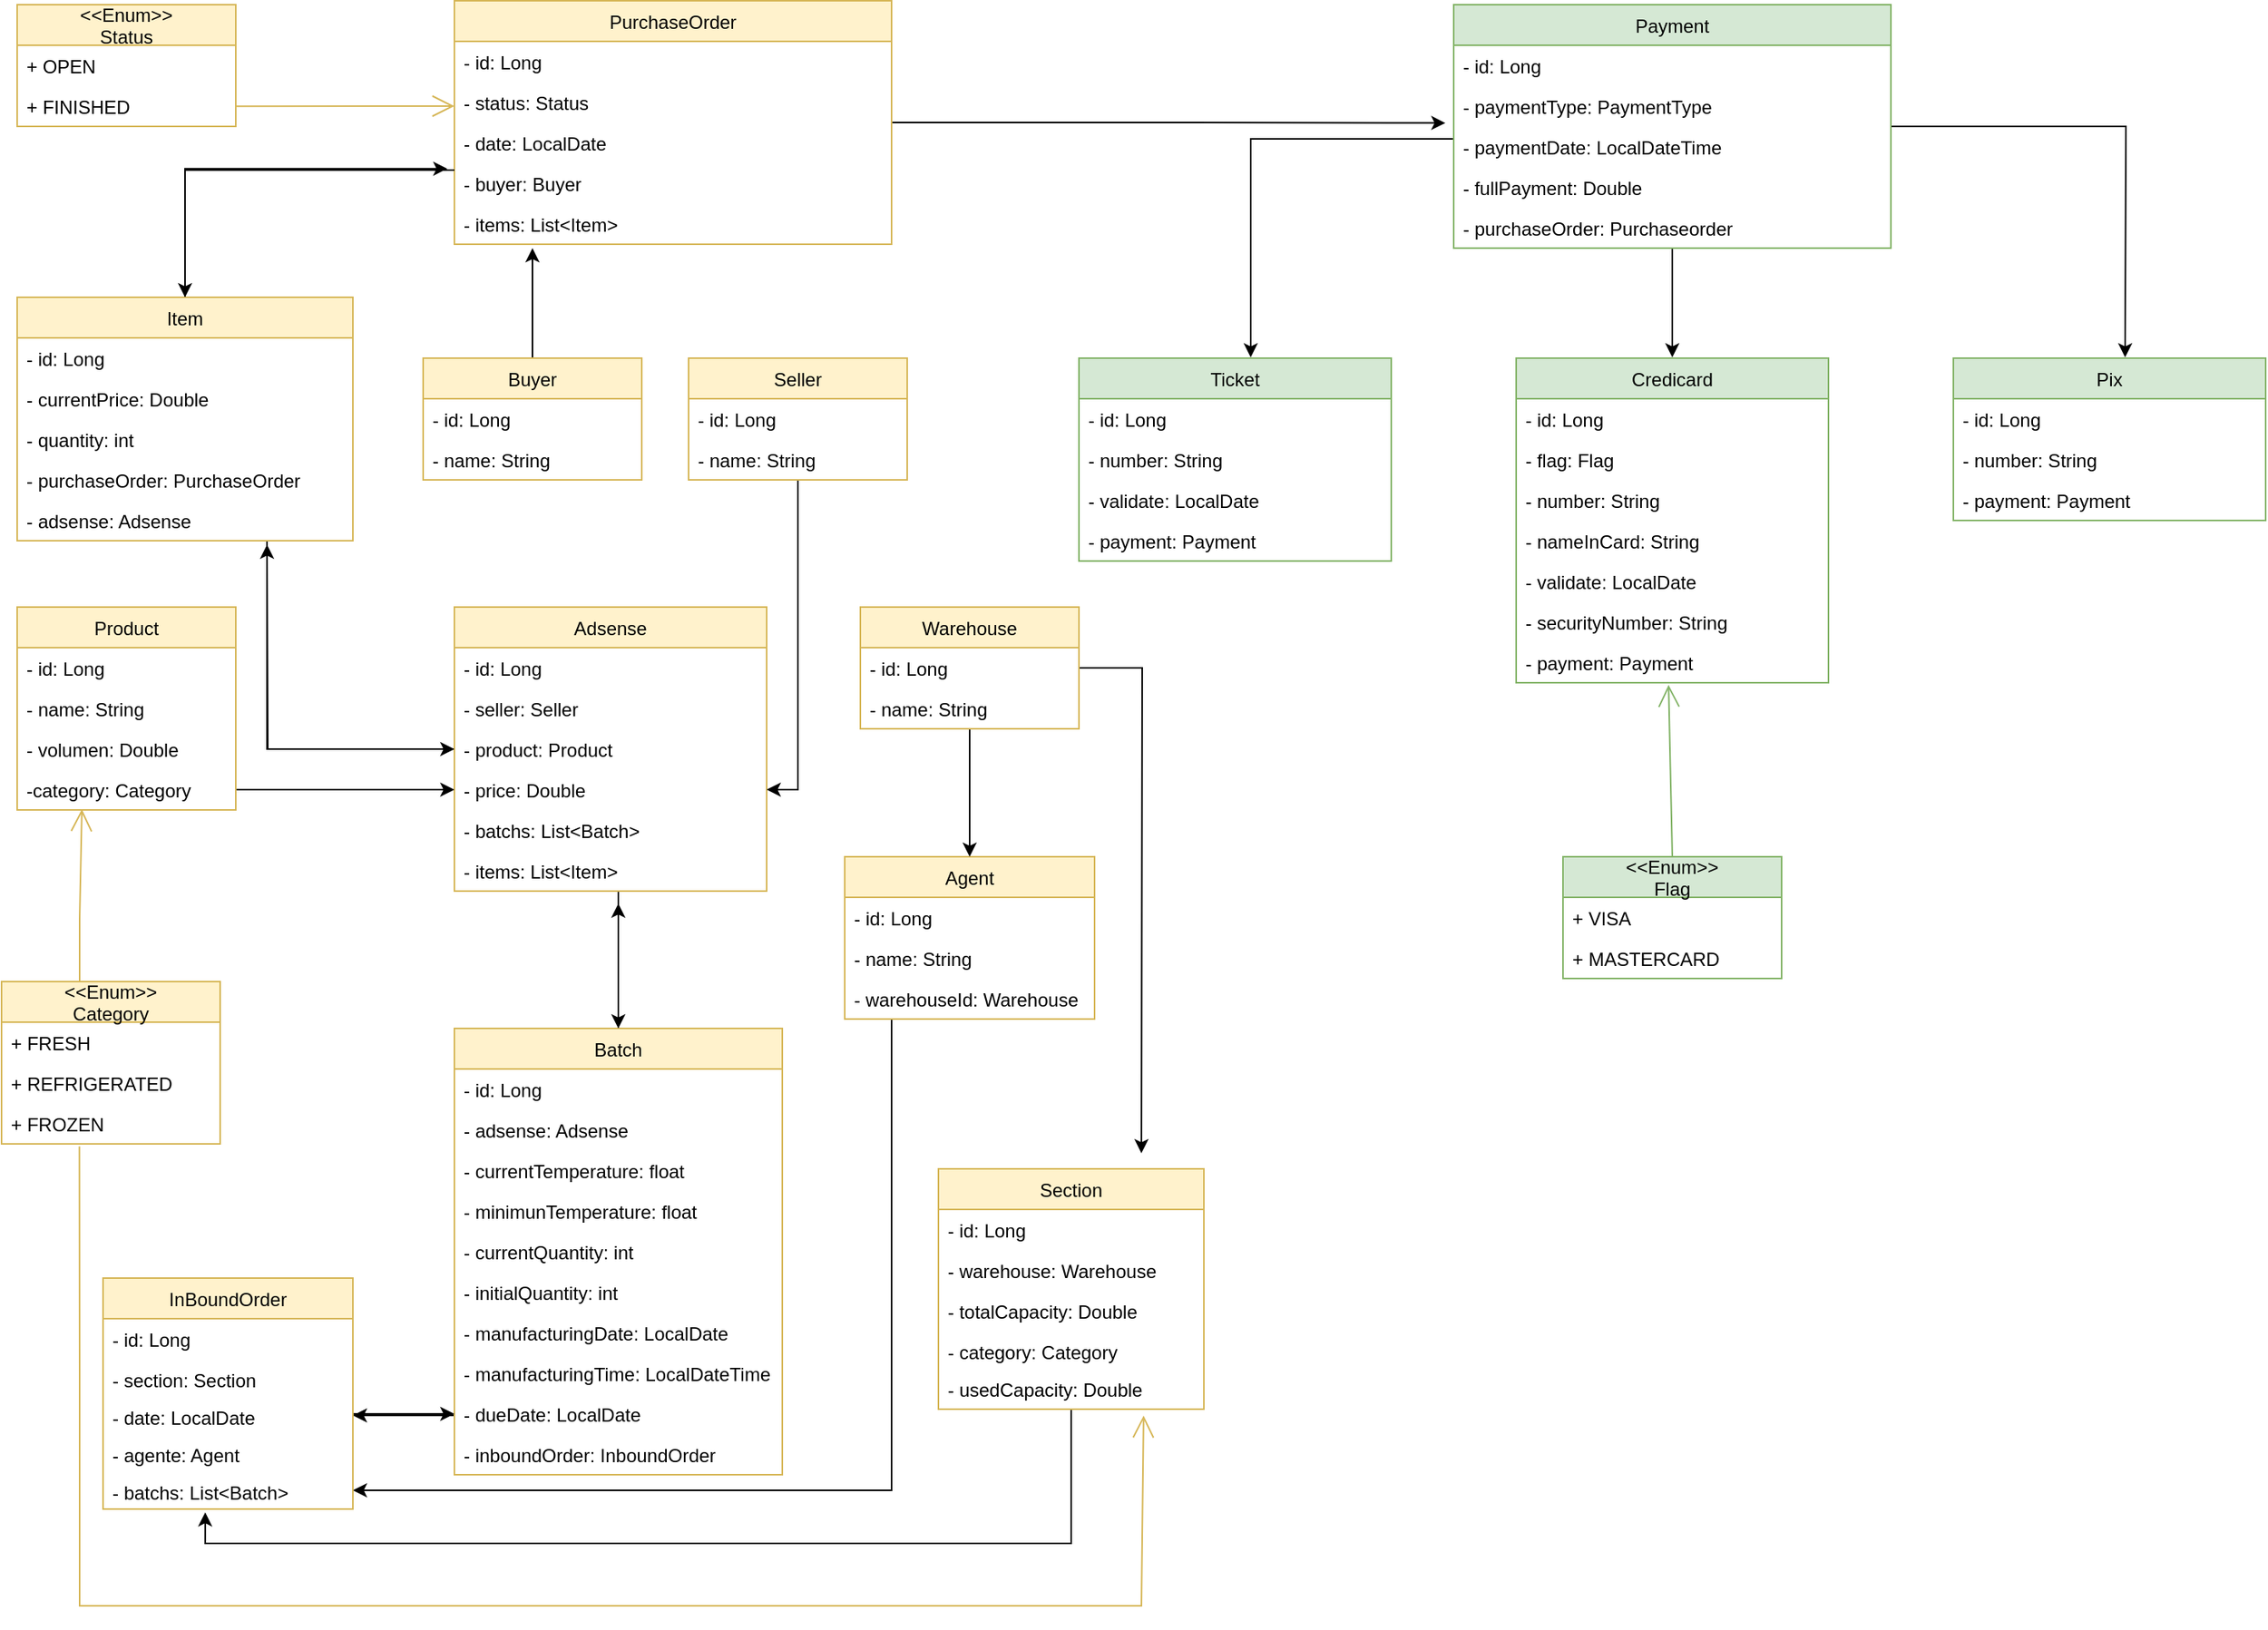 <mxfile version="20.2.4" type="device"><diagram id="Lf5XWG5AiQnZ0_2JvmoE" name="Page-1"><mxGraphModel dx="1135" dy="667" grid="1" gridSize="10" guides="1" tooltips="1" connect="1" arrows="1" fold="1" page="1" pageScale="1" pageWidth="827" pageHeight="1169" math="0" shadow="0"><root><mxCell id="0"/><mxCell id="1" parent="0"/><mxCell id="KbKGOzH7nTSZEeUjcoFO-46" style="edgeStyle=orthogonalEdgeStyle;rounded=0;orthogonalLoop=1;jettySize=auto;html=1;entryX=1;entryY=0.5;entryDx=0;entryDy=0;fontColor=#999900;" parent="1" source="KI4a3uNNiF5AGc53fLLh-13" target="KI4a3uNNiF5AGc53fLLh-31" edge="1"><mxGeometry relative="1" as="geometry"><Array as="points"><mxPoint x="600" y="1006"/></Array></mxGeometry></mxCell><mxCell id="KI4a3uNNiF5AGc53fLLh-13" value="Agent" style="swimlane;fontStyle=0;childLayout=stackLayout;horizontal=1;startSize=26;fillColor=#fff2cc;horizontalStack=0;resizeParent=1;resizeParentMax=0;resizeLast=0;collapsible=1;marginBottom=0;strokeColor=#d6b656;" parent="1" vertex="1"><mxGeometry x="570" y="600" width="160" height="104" as="geometry"/></mxCell><mxCell id="KbKGOzH7nTSZEeUjcoFO-9" value="- id: Long" style="text;strokeColor=none;fillColor=none;align=left;verticalAlign=top;spacingLeft=4;spacingRight=4;overflow=hidden;rotatable=0;points=[[0,0.5],[1,0.5]];portConstraint=eastwest;" parent="KI4a3uNNiF5AGc53fLLh-13" vertex="1"><mxGeometry y="26" width="160" height="26" as="geometry"/></mxCell><mxCell id="KbKGOzH7nTSZEeUjcoFO-17" value="- name: String" style="text;strokeColor=none;fillColor=none;align=left;verticalAlign=top;spacingLeft=4;spacingRight=4;overflow=hidden;rotatable=0;points=[[0,0.5],[1,0.5]];portConstraint=eastwest;" parent="KI4a3uNNiF5AGc53fLLh-13" vertex="1"><mxGeometry y="52" width="160" height="26" as="geometry"/></mxCell><mxCell id="KI4a3uNNiF5AGc53fLLh-108" value="- warehouseId: Warehouse" style="text;strokeColor=none;fillColor=none;align=left;verticalAlign=top;spacingLeft=4;spacingRight=4;overflow=hidden;rotatable=0;points=[[0,0.5],[1,0.5]];portConstraint=eastwest;" parent="KI4a3uNNiF5AGc53fLLh-13" vertex="1"><mxGeometry y="78" width="160" height="26" as="geometry"/></mxCell><mxCell id="KbKGOzH7nTSZEeUjcoFO-39" style="edgeStyle=orthogonalEdgeStyle;rounded=0;orthogonalLoop=1;jettySize=auto;html=1;fontColor=#999900;" parent="1" source="KI4a3uNNiF5AGc53fLLh-15" edge="1"><mxGeometry relative="1" as="geometry"><mxPoint x="425" y="630" as="targetPoint"/></mxGeometry></mxCell><mxCell id="KbKGOzH7nTSZEeUjcoFO-47" style="edgeStyle=orthogonalEdgeStyle;rounded=0;orthogonalLoop=1;jettySize=auto;html=1;entryX=1;entryY=0.5;entryDx=0;entryDy=0;fontColor=#999900;" parent="1" source="KI4a3uNNiF5AGc53fLLh-15" target="KI4a3uNNiF5AGc53fLLh-33" edge="1"><mxGeometry relative="1" as="geometry"><Array as="points"><mxPoint x="310" y="958"/><mxPoint x="310" y="958"/></Array></mxGeometry></mxCell><mxCell id="KI4a3uNNiF5AGc53fLLh-15" value="Batch" style="swimlane;fontStyle=0;childLayout=stackLayout;horizontal=1;startSize=26;fillColor=#fff2cc;horizontalStack=0;resizeParent=1;resizeParentMax=0;resizeLast=0;collapsible=1;marginBottom=0;strokeColor=#d6b656;" parent="1" vertex="1"><mxGeometry x="320" y="710" width="210" height="286" as="geometry"/></mxCell><mxCell id="KI4a3uNNiF5AGc53fLLh-16" value="- id: Long" style="text;strokeColor=none;fillColor=none;align=left;verticalAlign=top;spacingLeft=4;spacingRight=4;overflow=hidden;rotatable=0;points=[[0,0.5],[1,0.5]];portConstraint=eastwest;" parent="KI4a3uNNiF5AGc53fLLh-15" vertex="1"><mxGeometry y="26" width="210" height="26" as="geometry"/></mxCell><mxCell id="KI4a3uNNiF5AGc53fLLh-17" value="- adsense: Adsense" style="text;strokeColor=none;fillColor=none;align=left;verticalAlign=top;spacingLeft=4;spacingRight=4;overflow=hidden;rotatable=0;points=[[0,0.5],[1,0.5]];portConstraint=eastwest;" parent="KI4a3uNNiF5AGc53fLLh-15" vertex="1"><mxGeometry y="52" width="210" height="26" as="geometry"/></mxCell><mxCell id="KI4a3uNNiF5AGc53fLLh-18" value="- currentTemperature: float" style="text;strokeColor=none;fillColor=none;align=left;verticalAlign=top;spacingLeft=4;spacingRight=4;overflow=hidden;rotatable=0;points=[[0,0.5],[1,0.5]];portConstraint=eastwest;" parent="KI4a3uNNiF5AGc53fLLh-15" vertex="1"><mxGeometry y="78" width="210" height="26" as="geometry"/></mxCell><mxCell id="KI4a3uNNiF5AGc53fLLh-19" value="- minimunTemperature: float" style="text;strokeColor=none;fillColor=none;align=left;verticalAlign=top;spacingLeft=4;spacingRight=4;overflow=hidden;rotatable=0;points=[[0,0.5],[1,0.5]];portConstraint=eastwest;" parent="KI4a3uNNiF5AGc53fLLh-15" vertex="1"><mxGeometry y="104" width="210" height="26" as="geometry"/></mxCell><mxCell id="KI4a3uNNiF5AGc53fLLh-20" value="- currentQuantity: int" style="text;strokeColor=none;fillColor=none;align=left;verticalAlign=top;spacingLeft=4;spacingRight=4;overflow=hidden;rotatable=0;points=[[0,0.5],[1,0.5]];portConstraint=eastwest;" parent="KI4a3uNNiF5AGc53fLLh-15" vertex="1"><mxGeometry y="130" width="210" height="26" as="geometry"/></mxCell><mxCell id="KI4a3uNNiF5AGc53fLLh-21" value="- initialQuantity: int" style="text;strokeColor=none;fillColor=none;align=left;verticalAlign=top;spacingLeft=4;spacingRight=4;overflow=hidden;rotatable=0;points=[[0,0.5],[1,0.5]];portConstraint=eastwest;" parent="KI4a3uNNiF5AGc53fLLh-15" vertex="1"><mxGeometry y="156" width="210" height="26" as="geometry"/></mxCell><mxCell id="KI4a3uNNiF5AGc53fLLh-22" value="- manufacturingDate: LocalDate" style="text;strokeColor=none;fillColor=none;align=left;verticalAlign=top;spacingLeft=4;spacingRight=4;overflow=hidden;rotatable=0;points=[[0,0.5],[1,0.5]];portConstraint=eastwest;" parent="KI4a3uNNiF5AGc53fLLh-15" vertex="1"><mxGeometry y="182" width="210" height="26" as="geometry"/></mxCell><mxCell id="KI4a3uNNiF5AGc53fLLh-23" value="- manufacturingTime: LocalDateTime" style="text;strokeColor=none;fillColor=none;align=left;verticalAlign=top;spacingLeft=4;spacingRight=4;overflow=hidden;rotatable=0;points=[[0,0.5],[1,0.5]];portConstraint=eastwest;" parent="KI4a3uNNiF5AGc53fLLh-15" vertex="1"><mxGeometry y="208" width="210" height="26" as="geometry"/></mxCell><mxCell id="KI4a3uNNiF5AGc53fLLh-24" value="- dueDate: LocalDate" style="text;strokeColor=none;fillColor=none;align=left;verticalAlign=top;spacingLeft=4;spacingRight=4;overflow=hidden;rotatable=0;points=[[0,0.5],[1,0.5]];portConstraint=eastwest;" parent="KI4a3uNNiF5AGc53fLLh-15" vertex="1"><mxGeometry y="234" width="210" height="26" as="geometry"/></mxCell><mxCell id="KbKGOzH7nTSZEeUjcoFO-33" value="- inboundOrder: InboundOrder" style="text;strokeColor=none;fillColor=none;align=left;verticalAlign=top;spacingLeft=4;spacingRight=4;overflow=hidden;rotatable=0;points=[[0,0.5],[1,0.5]];portConstraint=eastwest;" parent="KI4a3uNNiF5AGc53fLLh-15" vertex="1"><mxGeometry y="260" width="210" height="26" as="geometry"/></mxCell><mxCell id="KbKGOzH7nTSZEeUjcoFO-34" style="edgeStyle=orthogonalEdgeStyle;rounded=0;orthogonalLoop=1;jettySize=auto;html=1;fontColor=#999900;" parent="1" source="KI4a3uNNiF5AGc53fLLh-25" edge="1"><mxGeometry relative="1" as="geometry"><mxPoint x="370" y="210" as="targetPoint"/></mxGeometry></mxCell><mxCell id="KI4a3uNNiF5AGc53fLLh-25" value="Buyer" style="swimlane;fontStyle=0;childLayout=stackLayout;horizontal=1;startSize=26;fillColor=#fff2cc;horizontalStack=0;resizeParent=1;resizeParentMax=0;resizeLast=0;collapsible=1;marginBottom=0;strokeColor=#d6b656;" parent="1" vertex="1"><mxGeometry x="300" y="280.5" width="140" height="78" as="geometry"/></mxCell><mxCell id="KbKGOzH7nTSZEeUjcoFO-3" value="- id: Long" style="text;strokeColor=none;fillColor=none;align=left;verticalAlign=top;spacingLeft=4;spacingRight=4;overflow=hidden;rotatable=0;points=[[0,0.5],[1,0.5]];portConstraint=eastwest;" parent="KI4a3uNNiF5AGc53fLLh-25" vertex="1"><mxGeometry y="26" width="140" height="26" as="geometry"/></mxCell><mxCell id="KbKGOzH7nTSZEeUjcoFO-10" value="- name: String" style="text;strokeColor=none;fillColor=none;align=left;verticalAlign=top;spacingLeft=4;spacingRight=4;overflow=hidden;rotatable=0;points=[[0,0.5],[1,0.5]];portConstraint=eastwest;" parent="KI4a3uNNiF5AGc53fLLh-25" vertex="1"><mxGeometry y="52" width="140" height="26" as="geometry"/></mxCell><mxCell id="KbKGOzH7nTSZEeUjcoFO-43" style="edgeStyle=orthogonalEdgeStyle;rounded=0;orthogonalLoop=1;jettySize=auto;html=1;entryX=0.5;entryY=0;entryDx=0;entryDy=0;fontColor=#999900;" parent="1" source="KI4a3uNNiF5AGc53fLLh-26" target="KI4a3uNNiF5AGc53fLLh-13" edge="1"><mxGeometry relative="1" as="geometry"/></mxCell><mxCell id="KbKGOzH7nTSZEeUjcoFO-44" style="edgeStyle=orthogonalEdgeStyle;rounded=0;orthogonalLoop=1;jettySize=auto;html=1;fontColor=#999900;" parent="1" source="KI4a3uNNiF5AGc53fLLh-26" edge="1"><mxGeometry relative="1" as="geometry"><mxPoint x="760" y="790" as="targetPoint"/></mxGeometry></mxCell><mxCell id="KI4a3uNNiF5AGc53fLLh-26" value="Warehouse" style="swimlane;fontStyle=0;childLayout=stackLayout;horizontal=1;startSize=26;fillColor=#fff2cc;horizontalStack=0;resizeParent=1;resizeParentMax=0;resizeLast=0;collapsible=1;marginBottom=0;strokeColor=#d6b656;" parent="1" vertex="1"><mxGeometry x="580" y="440" width="140" height="78" as="geometry"/></mxCell><mxCell id="KI4a3uNNiF5AGc53fLLh-27" value="- id: Long" style="text;strokeColor=none;fillColor=none;align=left;verticalAlign=top;spacingLeft=4;spacingRight=4;overflow=hidden;rotatable=0;points=[[0,0.5],[1,0.5]];portConstraint=eastwest;" parent="KI4a3uNNiF5AGc53fLLh-26" vertex="1"><mxGeometry y="26" width="140" height="26" as="geometry"/></mxCell><mxCell id="KI4a3uNNiF5AGc53fLLh-28" value="- name: String" style="text;strokeColor=none;fillColor=none;align=left;verticalAlign=top;spacingLeft=4;spacingRight=4;overflow=hidden;rotatable=0;points=[[0,0.5],[1,0.5]];portConstraint=eastwest;" parent="KI4a3uNNiF5AGc53fLLh-26" vertex="1"><mxGeometry y="52" width="140" height="26" as="geometry"/></mxCell><mxCell id="KbKGOzH7nTSZEeUjcoFO-50" style="edgeStyle=orthogonalEdgeStyle;rounded=0;orthogonalLoop=1;jettySize=auto;html=1;entryX=0;entryY=0.5;entryDx=0;entryDy=0;fontColor=#999900;" parent="1" source="KI4a3uNNiF5AGc53fLLh-29" target="KI4a3uNNiF5AGc53fLLh-24" edge="1"><mxGeometry relative="1" as="geometry"><Array as="points"><mxPoint x="260" y="957"/><mxPoint x="260" y="957"/></Array></mxGeometry></mxCell><mxCell id="KI4a3uNNiF5AGc53fLLh-29" value="InBoundOrder" style="swimlane;fontStyle=0;childLayout=stackLayout;horizontal=1;startSize=26;fillColor=#fff2cc;horizontalStack=0;resizeParent=1;resizeParentMax=0;resizeLast=0;collapsible=1;marginBottom=0;strokeColor=#d6b656;" parent="1" vertex="1"><mxGeometry x="95" y="870" width="160" height="148" as="geometry"/></mxCell><mxCell id="KI4a3uNNiF5AGc53fLLh-30" value="- id: Long" style="text;strokeColor=none;fillColor=none;align=left;verticalAlign=top;spacingLeft=4;spacingRight=4;overflow=hidden;rotatable=0;points=[[0,0.5],[1,0.5]];portConstraint=eastwest;" parent="KI4a3uNNiF5AGc53fLLh-29" vertex="1"><mxGeometry y="26" width="160" height="26" as="geometry"/></mxCell><mxCell id="KI4a3uNNiF5AGc53fLLh-32" value="- section: Section" style="text;strokeColor=none;fillColor=none;align=left;verticalAlign=top;spacingLeft=4;spacingRight=4;overflow=hidden;rotatable=0;points=[[0,0.5],[1,0.5]];portConstraint=eastwest;" parent="KI4a3uNNiF5AGc53fLLh-29" vertex="1"><mxGeometry y="52" width="160" height="24" as="geometry"/></mxCell><mxCell id="KI4a3uNNiF5AGc53fLLh-33" value="- date: LocalDate" style="text;strokeColor=none;fillColor=none;align=left;verticalAlign=top;spacingLeft=4;spacingRight=4;overflow=hidden;rotatable=0;points=[[0,0.5],[1,0.5]];portConstraint=eastwest;" parent="KI4a3uNNiF5AGc53fLLh-29" vertex="1"><mxGeometry y="76" width="160" height="24" as="geometry"/></mxCell><mxCell id="KbKGOzH7nTSZEeUjcoFO-24" value="- agente: Agent" style="text;strokeColor=none;fillColor=none;align=left;verticalAlign=top;spacingLeft=4;spacingRight=4;overflow=hidden;rotatable=0;points=[[0,0.5],[1,0.5]];portConstraint=eastwest;" parent="KI4a3uNNiF5AGc53fLLh-29" vertex="1"><mxGeometry y="100" width="160" height="24" as="geometry"/></mxCell><mxCell id="KI4a3uNNiF5AGc53fLLh-31" value="- batchs: List&lt;Batch&gt;" style="text;strokeColor=none;fillColor=none;align=left;verticalAlign=top;spacingLeft=4;spacingRight=4;overflow=hidden;rotatable=0;points=[[0,0.5],[1,0.5]];portConstraint=eastwest;" parent="KI4a3uNNiF5AGc53fLLh-29" vertex="1"><mxGeometry y="124" width="160" height="24" as="geometry"/></mxCell><mxCell id="KbKGOzH7nTSZEeUjcoFO-36" style="edgeStyle=orthogonalEdgeStyle;rounded=0;orthogonalLoop=1;jettySize=auto;html=1;fontColor=#999900;" parent="1" source="KI4a3uNNiF5AGc53fLLh-34" edge="1"><mxGeometry relative="1" as="geometry"><mxPoint x="200" y="400" as="targetPoint"/></mxGeometry></mxCell><mxCell id="KbKGOzH7nTSZEeUjcoFO-48" style="edgeStyle=orthogonalEdgeStyle;rounded=0;orthogonalLoop=1;jettySize=auto;html=1;entryX=0.5;entryY=0;entryDx=0;entryDy=0;fontColor=#999900;" parent="1" source="KI4a3uNNiF5AGc53fLLh-34" target="KI4a3uNNiF5AGc53fLLh-15" edge="1"><mxGeometry relative="1" as="geometry"><Array as="points"><mxPoint x="425" y="620"/><mxPoint x="425" y="620"/></Array></mxGeometry></mxCell><mxCell id="KI4a3uNNiF5AGc53fLLh-34" value="Adsense" style="swimlane;fontStyle=0;childLayout=stackLayout;horizontal=1;startSize=26;fillColor=#fff2cc;horizontalStack=0;resizeParent=1;resizeParentMax=0;resizeLast=0;collapsible=1;marginBottom=0;strokeColor=#d6b656;" parent="1" vertex="1"><mxGeometry x="320" y="440" width="200" height="182" as="geometry"/></mxCell><mxCell id="KI4a3uNNiF5AGc53fLLh-35" value="- id: Long" style="text;strokeColor=none;fillColor=none;align=left;verticalAlign=top;spacingLeft=4;spacingRight=4;overflow=hidden;rotatable=0;points=[[0,0.5],[1,0.5]];portConstraint=eastwest;" parent="KI4a3uNNiF5AGc53fLLh-34" vertex="1"><mxGeometry y="26" width="200" height="26" as="geometry"/></mxCell><mxCell id="KI4a3uNNiF5AGc53fLLh-36" value="- seller: Seller" style="text;strokeColor=none;fillColor=none;align=left;verticalAlign=top;spacingLeft=4;spacingRight=4;overflow=hidden;rotatable=0;points=[[0,0.5],[1,0.5]];portConstraint=eastwest;" parent="KI4a3uNNiF5AGc53fLLh-34" vertex="1"><mxGeometry y="52" width="200" height="26" as="geometry"/></mxCell><mxCell id="KI4a3uNNiF5AGc53fLLh-37" value="- product: Product" style="text;strokeColor=none;fillColor=none;align=left;verticalAlign=top;spacingLeft=4;spacingRight=4;overflow=hidden;rotatable=0;points=[[0,0.5],[1,0.5]];portConstraint=eastwest;" parent="KI4a3uNNiF5AGc53fLLh-34" vertex="1"><mxGeometry y="78" width="200" height="26" as="geometry"/></mxCell><mxCell id="KI4a3uNNiF5AGc53fLLh-38" value="- price: Double" style="text;strokeColor=none;fillColor=none;align=left;verticalAlign=top;spacingLeft=4;spacingRight=4;overflow=hidden;rotatable=0;points=[[0,0.5],[1,0.5]];portConstraint=eastwest;" parent="KI4a3uNNiF5AGc53fLLh-34" vertex="1"><mxGeometry y="104" width="200" height="26" as="geometry"/></mxCell><mxCell id="KbKGOzH7nTSZEeUjcoFO-19" value="- batchs: List&lt;Batch&gt;" style="text;strokeColor=none;fillColor=none;align=left;verticalAlign=top;spacingLeft=4;spacingRight=4;overflow=hidden;rotatable=0;points=[[0,0.5],[1,0.5]];portConstraint=eastwest;" parent="KI4a3uNNiF5AGc53fLLh-34" vertex="1"><mxGeometry y="130" width="200" height="26" as="geometry"/></mxCell><mxCell id="9BXIWEH492MAwnZQHEmS-29" value="- items: List&lt;Item&gt;" style="text;strokeColor=none;fillColor=none;align=left;verticalAlign=top;spacingLeft=4;spacingRight=4;overflow=hidden;rotatable=0;points=[[0,0.5],[1,0.5]];portConstraint=eastwest;" parent="KI4a3uNNiF5AGc53fLLh-34" vertex="1"><mxGeometry y="156" width="200" height="26" as="geometry"/></mxCell><mxCell id="KbKGOzH7nTSZEeUjcoFO-45" style="edgeStyle=orthogonalEdgeStyle;rounded=0;orthogonalLoop=1;jettySize=auto;html=1;fontColor=#999900;entryX=0.409;entryY=1.087;entryDx=0;entryDy=0;entryPerimeter=0;" parent="1" source="KI4a3uNNiF5AGc53fLLh-39" target="KI4a3uNNiF5AGc53fLLh-31" edge="1"><mxGeometry relative="1" as="geometry"><mxPoint x="160" y="1031.818" as="targetPoint"/><Array as="points"><mxPoint x="715" y="1040"/><mxPoint x="160" y="1040"/></Array></mxGeometry></mxCell><mxCell id="KI4a3uNNiF5AGc53fLLh-39" value="Section" style="swimlane;fontStyle=0;childLayout=stackLayout;horizontal=1;startSize=26;fillColor=#fff2cc;horizontalStack=0;resizeParent=1;resizeParentMax=0;resizeLast=0;collapsible=1;marginBottom=0;strokeColor=#d6b656;" parent="1" vertex="1"><mxGeometry x="630" y="800" width="170" height="154" as="geometry"/></mxCell><mxCell id="KI4a3uNNiF5AGc53fLLh-40" value="- id: Long" style="text;strokeColor=none;fillColor=none;align=left;verticalAlign=top;spacingLeft=4;spacingRight=4;overflow=hidden;rotatable=0;points=[[0,0.5],[1,0.5]];portConstraint=eastwest;" parent="KI4a3uNNiF5AGc53fLLh-39" vertex="1"><mxGeometry y="26" width="170" height="26" as="geometry"/></mxCell><mxCell id="KI4a3uNNiF5AGc53fLLh-41" value="- warehouse: Warehouse" style="text;strokeColor=none;fillColor=none;align=left;verticalAlign=top;spacingLeft=4;spacingRight=4;overflow=hidden;rotatable=0;points=[[0,0.5],[1,0.5]];portConstraint=eastwest;" parent="KI4a3uNNiF5AGc53fLLh-39" vertex="1"><mxGeometry y="52" width="170" height="26" as="geometry"/></mxCell><mxCell id="KI4a3uNNiF5AGc53fLLh-42" value="- totalCapacity: Double" style="text;strokeColor=none;fillColor=none;align=left;verticalAlign=top;spacingLeft=4;spacingRight=4;overflow=hidden;rotatable=0;points=[[0,0.5],[1,0.5]];portConstraint=eastwest;" parent="KI4a3uNNiF5AGc53fLLh-39" vertex="1"><mxGeometry y="78" width="170" height="26" as="geometry"/></mxCell><mxCell id="KI4a3uNNiF5AGc53fLLh-43" value="- category: Category" style="text;strokeColor=none;fillColor=none;align=left;verticalAlign=top;spacingLeft=4;spacingRight=4;overflow=hidden;rotatable=0;points=[[0,0.5],[1,0.5]];portConstraint=eastwest;" parent="KI4a3uNNiF5AGc53fLLh-39" vertex="1"><mxGeometry y="104" width="170" height="24" as="geometry"/></mxCell><mxCell id="KbKGOzH7nTSZEeUjcoFO-32" value="- usedCapacity: Double&#10;" style="text;strokeColor=none;fillColor=none;align=left;verticalAlign=top;spacingLeft=4;spacingRight=4;overflow=hidden;rotatable=0;points=[[0,0.5],[1,0.5]];portConstraint=eastwest;" parent="KI4a3uNNiF5AGc53fLLh-39" vertex="1"><mxGeometry y="128" width="170" height="26" as="geometry"/></mxCell><mxCell id="KbKGOzH7nTSZEeUjcoFO-38" style="edgeStyle=orthogonalEdgeStyle;rounded=0;orthogonalLoop=1;jettySize=auto;html=1;entryX=0;entryY=0.5;entryDx=0;entryDy=0;fontColor=#999900;" parent="1" source="KI4a3uNNiF5AGc53fLLh-44" target="KI4a3uNNiF5AGc53fLLh-38" edge="1"><mxGeometry relative="1" as="geometry"><Array as="points"><mxPoint x="200" y="557"/><mxPoint x="200" y="557"/></Array></mxGeometry></mxCell><mxCell id="KI4a3uNNiF5AGc53fLLh-44" value="Product" style="swimlane;fontStyle=0;childLayout=stackLayout;horizontal=1;startSize=26;fillColor=#fff2cc;horizontalStack=0;resizeParent=1;resizeParentMax=0;resizeLast=0;collapsible=1;marginBottom=0;strokeColor=#d6b656;" parent="1" vertex="1"><mxGeometry x="40" y="440" width="140" height="130" as="geometry"/></mxCell><mxCell id="KI4a3uNNiF5AGc53fLLh-45" value="- id: Long" style="text;strokeColor=none;fillColor=none;align=left;verticalAlign=top;spacingLeft=4;spacingRight=4;overflow=hidden;rotatable=0;points=[[0,0.5],[1,0.5]];portConstraint=eastwest;" parent="KI4a3uNNiF5AGc53fLLh-44" vertex="1"><mxGeometry y="26" width="140" height="26" as="geometry"/></mxCell><mxCell id="KI4a3uNNiF5AGc53fLLh-46" value="- name: String" style="text;strokeColor=none;fillColor=none;align=left;verticalAlign=top;spacingLeft=4;spacingRight=4;overflow=hidden;rotatable=0;points=[[0,0.5],[1,0.5]];portConstraint=eastwest;" parent="KI4a3uNNiF5AGc53fLLh-44" vertex="1"><mxGeometry y="52" width="140" height="26" as="geometry"/></mxCell><mxCell id="KI4a3uNNiF5AGc53fLLh-50" value="- volumen: Double" style="text;strokeColor=none;fillColor=none;align=left;verticalAlign=top;spacingLeft=4;spacingRight=4;overflow=hidden;rotatable=0;points=[[0,0.5],[1,0.5]];portConstraint=eastwest;" parent="KI4a3uNNiF5AGc53fLLh-44" vertex="1"><mxGeometry y="78" width="140" height="26" as="geometry"/></mxCell><mxCell id="KI4a3uNNiF5AGc53fLLh-51" value="-category: Category" style="text;strokeColor=none;fillColor=none;align=left;verticalAlign=top;spacingLeft=4;spacingRight=4;overflow=hidden;rotatable=0;points=[[0,0.5],[1,0.5]];portConstraint=eastwest;" parent="KI4a3uNNiF5AGc53fLLh-44" vertex="1"><mxGeometry y="104" width="140" height="26" as="geometry"/></mxCell><mxCell id="KbKGOzH7nTSZEeUjcoFO-40" style="edgeStyle=orthogonalEdgeStyle;rounded=0;orthogonalLoop=1;jettySize=auto;html=1;entryX=1;entryY=0.5;entryDx=0;entryDy=0;fontColor=#999900;" parent="1" source="KI4a3uNNiF5AGc53fLLh-56" target="KI4a3uNNiF5AGc53fLLh-38" edge="1"><mxGeometry relative="1" as="geometry"/></mxCell><mxCell id="KI4a3uNNiF5AGc53fLLh-56" value="Seller" style="swimlane;fontStyle=0;childLayout=stackLayout;horizontal=1;startSize=26;fillColor=#fff2cc;horizontalStack=0;resizeParent=1;resizeParentMax=0;resizeLast=0;collapsible=1;marginBottom=0;strokeColor=#d6b656;" parent="1" vertex="1"><mxGeometry x="470" y="280.5" width="140" height="78" as="geometry"/></mxCell><mxCell id="KbKGOzH7nTSZEeUjcoFO-6" value="- id: Long" style="text;strokeColor=none;fillColor=none;align=left;verticalAlign=top;spacingLeft=4;spacingRight=4;overflow=hidden;rotatable=0;points=[[0,0.5],[1,0.5]];portConstraint=eastwest;" parent="KI4a3uNNiF5AGc53fLLh-56" vertex="1"><mxGeometry y="26" width="140" height="26" as="geometry"/></mxCell><mxCell id="KbKGOzH7nTSZEeUjcoFO-16" value="- name: String" style="text;strokeColor=none;fillColor=none;align=left;verticalAlign=top;spacingLeft=4;spacingRight=4;overflow=hidden;rotatable=0;points=[[0,0.5],[1,0.5]];portConstraint=eastwest;" parent="KI4a3uNNiF5AGc53fLLh-56" vertex="1"><mxGeometry y="52" width="140" height="26" as="geometry"/></mxCell><mxCell id="KI4a3uNNiF5AGc53fLLh-75" value="&lt;&lt;Enum&gt;&gt;&#10;Category" style="swimlane;fontStyle=0;childLayout=stackLayout;horizontal=1;startSize=26;fillColor=#fff2cc;horizontalStack=0;resizeParent=1;resizeParentMax=0;resizeLast=0;collapsible=1;marginBottom=0;strokeColor=#d6b656;" parent="1" vertex="1"><mxGeometry x="30" y="680" width="140" height="104" as="geometry"/></mxCell><mxCell id="KI4a3uNNiF5AGc53fLLh-76" value="+ FRESH" style="text;strokeColor=none;fillColor=none;align=left;verticalAlign=top;spacingLeft=4;spacingRight=4;overflow=hidden;rotatable=0;points=[[0,0.5],[1,0.5]];portConstraint=eastwest;" parent="KI4a3uNNiF5AGc53fLLh-75" vertex="1"><mxGeometry y="26" width="140" height="26" as="geometry"/></mxCell><mxCell id="KI4a3uNNiF5AGc53fLLh-77" value="+ REFRIGERATED" style="text;strokeColor=none;fillColor=none;align=left;verticalAlign=top;spacingLeft=4;spacingRight=4;overflow=hidden;rotatable=0;points=[[0,0.5],[1,0.5]];portConstraint=eastwest;" parent="KI4a3uNNiF5AGc53fLLh-75" vertex="1"><mxGeometry y="52" width="140" height="26" as="geometry"/></mxCell><mxCell id="KI4a3uNNiF5AGc53fLLh-78" value="+ FROZEN" style="text;strokeColor=none;fillColor=none;align=left;verticalAlign=top;spacingLeft=4;spacingRight=4;overflow=hidden;rotatable=0;points=[[0,0.5],[1,0.5]];portConstraint=eastwest;" parent="KI4a3uNNiF5AGc53fLLh-75" vertex="1"><mxGeometry y="78" width="140" height="26" as="geometry"/></mxCell><mxCell id="rFy6Y58prCI6wo1Cdzwl-43" style="edgeStyle=orthogonalEdgeStyle;rounded=0;orthogonalLoop=1;jettySize=auto;html=1;entryX=-0.019;entryY=0.916;entryDx=0;entryDy=0;entryPerimeter=0;" parent="1" source="KI4a3uNNiF5AGc53fLLh-85" edge="1" target="rFy6Y58prCI6wo1Cdzwl-3"><mxGeometry relative="1" as="geometry"><mxPoint x="880" y="129.5" as="targetPoint"/></mxGeometry></mxCell><mxCell id="KI4a3uNNiF5AGc53fLLh-85" value="PurchaseOrder" style="swimlane;fontStyle=0;childLayout=stackLayout;horizontal=1;startSize=26;fillColor=#fff2cc;horizontalStack=0;resizeParent=1;resizeParentMax=0;resizeLast=0;collapsible=1;marginBottom=0;strokeColor=#d6b656;" parent="1" vertex="1"><mxGeometry x="320" y="51.5" width="280" height="156" as="geometry"/></mxCell><mxCell id="KI4a3uNNiF5AGc53fLLh-86" value="- id: Long" style="text;strokeColor=none;fillColor=none;align=left;verticalAlign=top;spacingLeft=4;spacingRight=4;overflow=hidden;rotatable=0;points=[[0,0.5],[1,0.5]];portConstraint=eastwest;" parent="KI4a3uNNiF5AGc53fLLh-85" vertex="1"><mxGeometry y="26" width="280" height="26" as="geometry"/></mxCell><mxCell id="KI4a3uNNiF5AGc53fLLh-87" value="- status: Status" style="text;strokeColor=none;fillColor=none;align=left;verticalAlign=top;spacingLeft=4;spacingRight=4;overflow=hidden;rotatable=0;points=[[0,0.5],[1,0.5]];portConstraint=eastwest;" parent="KI4a3uNNiF5AGc53fLLh-85" vertex="1"><mxGeometry y="52" width="280" height="26" as="geometry"/></mxCell><mxCell id="KI4a3uNNiF5AGc53fLLh-88" value="- date: LocalDate" style="text;strokeColor=none;fillColor=none;align=left;verticalAlign=top;spacingLeft=4;spacingRight=4;overflow=hidden;rotatable=0;points=[[0,0.5],[1,0.5]];portConstraint=eastwest;" parent="KI4a3uNNiF5AGc53fLLh-85" vertex="1"><mxGeometry y="78" width="280" height="26" as="geometry"/></mxCell><mxCell id="KI4a3uNNiF5AGc53fLLh-89" value="- buyer: Buyer" style="text;strokeColor=none;fillColor=none;align=left;verticalAlign=top;spacingLeft=4;spacingRight=4;overflow=hidden;rotatable=0;points=[[0,0.5],[1,0.5]];portConstraint=eastwest;" parent="KI4a3uNNiF5AGc53fLLh-85" vertex="1"><mxGeometry y="104" width="280" height="26" as="geometry"/></mxCell><mxCell id="KI4a3uNNiF5AGc53fLLh-90" value="- items: List&lt;Item&gt;" style="text;strokeColor=none;fillColor=none;align=left;verticalAlign=top;spacingLeft=4;spacingRight=4;overflow=hidden;rotatable=0;points=[[0,0.5],[1,0.5]];portConstraint=eastwest;" parent="KI4a3uNNiF5AGc53fLLh-85" vertex="1"><mxGeometry y="130" width="280" height="26" as="geometry"/></mxCell><mxCell id="KbKGOzH7nTSZEeUjcoFO-35" style="edgeStyle=orthogonalEdgeStyle;rounded=0;orthogonalLoop=1;jettySize=auto;html=1;entryX=-0.016;entryY=0.138;entryDx=0;entryDy=0;entryPerimeter=0;fontColor=#999900;" parent="1" source="KI4a3uNNiF5AGc53fLLh-99" target="KI4a3uNNiF5AGc53fLLh-89" edge="1"><mxGeometry relative="1" as="geometry"/></mxCell><mxCell id="KbKGOzH7nTSZEeUjcoFO-41" style="edgeStyle=orthogonalEdgeStyle;rounded=0;orthogonalLoop=1;jettySize=auto;html=1;entryX=0;entryY=0.5;entryDx=0;entryDy=0;fontColor=#999900;" parent="1" source="KI4a3uNNiF5AGc53fLLh-99" target="KI4a3uNNiF5AGc53fLLh-37" edge="1"><mxGeometry relative="1" as="geometry"><Array as="points"><mxPoint x="200" y="531"/></Array></mxGeometry></mxCell><mxCell id="KI4a3uNNiF5AGc53fLLh-99" value="Item" style="swimlane;fontStyle=0;childLayout=stackLayout;horizontal=1;startSize=26;fillColor=#fff2cc;horizontalStack=0;resizeParent=1;resizeParentMax=0;resizeLast=0;collapsible=1;marginBottom=0;strokeColor=#d6b656;" parent="1" vertex="1"><mxGeometry x="40" y="241.5" width="215" height="156" as="geometry"/></mxCell><mxCell id="KbKGOzH7nTSZEeUjcoFO-1" value="- id: Long" style="text;strokeColor=none;fillColor=none;align=left;verticalAlign=top;spacingLeft=4;spacingRight=4;overflow=hidden;rotatable=0;points=[[0,0.5],[1,0.5]];portConstraint=eastwest;" parent="KI4a3uNNiF5AGc53fLLh-99" vertex="1"><mxGeometry y="26" width="215" height="26" as="geometry"/></mxCell><mxCell id="KI4a3uNNiF5AGc53fLLh-100" value="- currentPrice: Double" style="text;strokeColor=none;fillColor=none;align=left;verticalAlign=top;spacingLeft=4;spacingRight=4;overflow=hidden;rotatable=0;points=[[0,0.5],[1,0.5]];portConstraint=eastwest;" parent="KI4a3uNNiF5AGc53fLLh-99" vertex="1"><mxGeometry y="52" width="215" height="26" as="geometry"/></mxCell><mxCell id="KI4a3uNNiF5AGc53fLLh-101" value="- quantity: int" style="text;strokeColor=none;fillColor=none;align=left;verticalAlign=top;spacingLeft=4;spacingRight=4;overflow=hidden;rotatable=0;points=[[0,0.5],[1,0.5]];portConstraint=eastwest;" parent="KI4a3uNNiF5AGc53fLLh-99" vertex="1"><mxGeometry y="78" width="215" height="26" as="geometry"/></mxCell><mxCell id="KbKGOzH7nTSZEeUjcoFO-2" value="- purchaseOrder: PurchaseOrder" style="text;strokeColor=none;fillColor=none;align=left;verticalAlign=top;spacingLeft=4;spacingRight=4;overflow=hidden;rotatable=0;points=[[0,0.5],[1,0.5]];portConstraint=eastwest;" parent="KI4a3uNNiF5AGc53fLLh-99" vertex="1"><mxGeometry y="104" width="215" height="26" as="geometry"/></mxCell><mxCell id="KI4a3uNNiF5AGc53fLLh-102" value="- adsense: Adsense" style="text;strokeColor=none;fillColor=none;align=left;verticalAlign=top;spacingLeft=4;spacingRight=4;overflow=hidden;rotatable=0;points=[[0,0.5],[1,0.5]];portConstraint=eastwest;" parent="KI4a3uNNiF5AGc53fLLh-99" vertex="1"><mxGeometry y="130" width="215" height="26" as="geometry"/></mxCell><mxCell id="9BXIWEH492MAwnZQHEmS-20" value="" style="endArrow=open;endFill=1;endSize=12;html=1;rounded=0;entryX=0.296;entryY=0.983;entryDx=0;entryDy=0;entryPerimeter=0;fillColor=#fff2cc;strokeColor=#d6b656;" parent="1" target="KI4a3uNNiF5AGc53fLLh-51" edge="1"><mxGeometry width="160" relative="1" as="geometry"><mxPoint x="80" y="680" as="sourcePoint"/><mxPoint x="200" y="590" as="targetPoint"/><Array as="points"><mxPoint x="80" y="640"/></Array></mxGeometry></mxCell><mxCell id="9BXIWEH492MAwnZQHEmS-21" value="" style="endArrow=open;endFill=1;endSize=12;html=1;rounded=0;exitX=0.356;exitY=1.063;exitDx=0;exitDy=0;exitPerimeter=0;fillColor=#fff2cc;strokeColor=#d6b656;entryX=0.773;entryY=1.157;entryDx=0;entryDy=0;entryPerimeter=0;" parent="1" source="KI4a3uNNiF5AGc53fLLh-78" target="KbKGOzH7nTSZEeUjcoFO-32" edge="1"><mxGeometry width="160" relative="1" as="geometry"><mxPoint x="660" y="1008.984" as="sourcePoint"/><mxPoint x="720" y="960" as="targetPoint"/><Array as="points"><mxPoint x="80" y="930"/><mxPoint x="80" y="1080"/><mxPoint x="400" y="1080"/><mxPoint x="760" y="1080"/></Array></mxGeometry></mxCell><mxCell id="2tUw5tYuwjh6NxIkEQ7n-1" value="&lt;&lt;Enum&gt;&gt;&#10;Status" style="swimlane;fontStyle=0;childLayout=stackLayout;horizontal=1;startSize=26;fillColor=#fff2cc;horizontalStack=0;resizeParent=1;resizeParentMax=0;resizeLast=0;collapsible=1;marginBottom=0;strokeColor=#d6b656;" parent="1" vertex="1"><mxGeometry x="40" y="54" width="140" height="78" as="geometry"/></mxCell><mxCell id="2tUw5tYuwjh6NxIkEQ7n-2" value="+ OPEN" style="text;strokeColor=none;fillColor=none;align=left;verticalAlign=top;spacingLeft=4;spacingRight=4;overflow=hidden;rotatable=0;points=[[0,0.5],[1,0.5]];portConstraint=eastwest;" parent="2tUw5tYuwjh6NxIkEQ7n-1" vertex="1"><mxGeometry y="26" width="140" height="26" as="geometry"/></mxCell><mxCell id="2tUw5tYuwjh6NxIkEQ7n-3" value="+ FINISHED" style="text;strokeColor=none;fillColor=none;align=left;verticalAlign=top;spacingLeft=4;spacingRight=4;overflow=hidden;rotatable=0;points=[[0,0.5],[1,0.5]];portConstraint=eastwest;" parent="2tUw5tYuwjh6NxIkEQ7n-1" vertex="1"><mxGeometry y="52" width="140" height="26" as="geometry"/></mxCell><mxCell id="2tUw5tYuwjh6NxIkEQ7n-7" value="" style="endArrow=open;endFill=1;endSize=12;html=1;rounded=0;exitX=0.5;exitY=0;exitDx=0;exitDy=0;fillColor=#fff2cc;strokeColor=#d6b656;" parent="1" edge="1"><mxGeometry width="160" relative="1" as="geometry"><mxPoint x="180" y="119.17" as="sourcePoint"/><mxPoint x="320" y="119" as="targetPoint"/><Array as="points"><mxPoint x="280" y="119"/></Array></mxGeometry></mxCell><mxCell id="KbKGOzH7nTSZEeUjcoFO-37" style="edgeStyle=orthogonalEdgeStyle;rounded=0;orthogonalLoop=1;jettySize=auto;html=1;entryX=0.5;entryY=0;entryDx=0;entryDy=0;fontColor=#999900;" parent="1" source="KI4a3uNNiF5AGc53fLLh-89" target="KI4a3uNNiF5AGc53fLLh-99" edge="1"><mxGeometry relative="1" as="geometry"><Array as="points"><mxPoint x="148" y="160"/></Array></mxGeometry></mxCell><mxCell id="SADhx4i6bhVNC4GemxM3-1" style="edgeStyle=orthogonalEdgeStyle;rounded=0;orthogonalLoop=1;jettySize=auto;html=1;" edge="1" parent="1" source="rFy6Y58prCI6wo1Cdzwl-1"><mxGeometry relative="1" as="geometry"><mxPoint x="1100" y="280" as="targetPoint"/></mxGeometry></mxCell><mxCell id="SADhx4i6bhVNC4GemxM3-2" style="edgeStyle=orthogonalEdgeStyle;rounded=0;orthogonalLoop=1;jettySize=auto;html=1;" edge="1" parent="1" source="rFy6Y58prCI6wo1Cdzwl-1"><mxGeometry relative="1" as="geometry"><mxPoint x="1390" y="280" as="targetPoint"/></mxGeometry></mxCell><mxCell id="SADhx4i6bhVNC4GemxM3-3" style="edgeStyle=orthogonalEdgeStyle;rounded=0;orthogonalLoop=1;jettySize=auto;html=1;" edge="1" parent="1" source="rFy6Y58prCI6wo1Cdzwl-1"><mxGeometry relative="1" as="geometry"><mxPoint x="830" y="280" as="targetPoint"/><Array as="points"><mxPoint x="830" y="140"/></Array></mxGeometry></mxCell><mxCell id="rFy6Y58prCI6wo1Cdzwl-1" value="Payment" style="swimlane;fontStyle=0;childLayout=stackLayout;horizontal=1;startSize=26;fillColor=#d5e8d4;horizontalStack=0;resizeParent=1;resizeParentMax=0;resizeLast=0;collapsible=1;marginBottom=0;strokeColor=#82b366;" parent="1" vertex="1"><mxGeometry x="960" y="54" width="280" height="156" as="geometry"/></mxCell><mxCell id="rFy6Y58prCI6wo1Cdzwl-2" value="- id: Long" style="text;strokeColor=none;fillColor=none;align=left;verticalAlign=top;spacingLeft=4;spacingRight=4;overflow=hidden;rotatable=0;points=[[0,0.5],[1,0.5]];portConstraint=eastwest;" parent="rFy6Y58prCI6wo1Cdzwl-1" vertex="1"><mxGeometry y="26" width="280" height="26" as="geometry"/></mxCell><mxCell id="rFy6Y58prCI6wo1Cdzwl-3" value="- paymentType: PaymentType" style="text;strokeColor=none;fillColor=none;align=left;verticalAlign=top;spacingLeft=4;spacingRight=4;overflow=hidden;rotatable=0;points=[[0,0.5],[1,0.5]];portConstraint=eastwest;" parent="rFy6Y58prCI6wo1Cdzwl-1" vertex="1"><mxGeometry y="52" width="280" height="26" as="geometry"/></mxCell><mxCell id="rFy6Y58prCI6wo1Cdzwl-4" value="- paymentDate: LocalDateTime" style="text;strokeColor=none;fillColor=none;align=left;verticalAlign=top;spacingLeft=4;spacingRight=4;overflow=hidden;rotatable=0;points=[[0,0.5],[1,0.5]];portConstraint=eastwest;" parent="rFy6Y58prCI6wo1Cdzwl-1" vertex="1"><mxGeometry y="78" width="280" height="26" as="geometry"/></mxCell><mxCell id="rFy6Y58prCI6wo1Cdzwl-5" value="- fullPayment: Double" style="text;strokeColor=none;fillColor=none;align=left;verticalAlign=top;spacingLeft=4;spacingRight=4;overflow=hidden;rotatable=0;points=[[0,0.5],[1,0.5]];portConstraint=eastwest;" parent="rFy6Y58prCI6wo1Cdzwl-1" vertex="1"><mxGeometry y="104" width="280" height="26" as="geometry"/></mxCell><mxCell id="rFy6Y58prCI6wo1Cdzwl-6" value="- purchaseOrder: Purchaseorder" style="text;strokeColor=none;fillColor=none;align=left;verticalAlign=top;spacingLeft=4;spacingRight=4;overflow=hidden;rotatable=0;points=[[0,0.5],[1,0.5]];portConstraint=eastwest;" parent="rFy6Y58prCI6wo1Cdzwl-1" vertex="1"><mxGeometry y="130" width="280" height="26" as="geometry"/></mxCell><mxCell id="rFy6Y58prCI6wo1Cdzwl-22" value="Ticket" style="swimlane;fontStyle=0;childLayout=stackLayout;horizontal=1;startSize=26;fillColor=#d5e8d4;horizontalStack=0;resizeParent=1;resizeParentMax=0;resizeLast=0;collapsible=1;marginBottom=0;strokeColor=#82b366;" parent="1" vertex="1"><mxGeometry x="720" y="280.5" width="200" height="130" as="geometry"/></mxCell><mxCell id="rFy6Y58prCI6wo1Cdzwl-23" value="- id: Long" style="text;strokeColor=none;fillColor=none;align=left;verticalAlign=top;spacingLeft=4;spacingRight=4;overflow=hidden;rotatable=0;points=[[0,0.5],[1,0.5]];portConstraint=eastwest;" parent="rFy6Y58prCI6wo1Cdzwl-22" vertex="1"><mxGeometry y="26" width="200" height="26" as="geometry"/></mxCell><mxCell id="rFy6Y58prCI6wo1Cdzwl-24" value="- number: String" style="text;strokeColor=none;fillColor=none;align=left;verticalAlign=top;spacingLeft=4;spacingRight=4;overflow=hidden;rotatable=0;points=[[0,0.5],[1,0.5]];portConstraint=eastwest;" parent="rFy6Y58prCI6wo1Cdzwl-22" vertex="1"><mxGeometry y="52" width="200" height="26" as="geometry"/></mxCell><mxCell id="rFy6Y58prCI6wo1Cdzwl-27" value="- validate: LocalDate" style="text;strokeColor=none;fillColor=none;align=left;verticalAlign=top;spacingLeft=4;spacingRight=4;overflow=hidden;rotatable=0;points=[[0,0.5],[1,0.5]];portConstraint=eastwest;" parent="rFy6Y58prCI6wo1Cdzwl-22" vertex="1"><mxGeometry y="78" width="200" height="26" as="geometry"/></mxCell><mxCell id="SADhx4i6bhVNC4GemxM3-4" value="- payment: Payment" style="text;strokeColor=none;fillColor=none;align=left;verticalAlign=top;spacingLeft=4;spacingRight=4;overflow=hidden;rotatable=0;points=[[0,0.5],[1,0.5]];portConstraint=eastwest;" vertex="1" parent="rFy6Y58prCI6wo1Cdzwl-22"><mxGeometry y="104" width="200" height="26" as="geometry"/></mxCell><mxCell id="rFy6Y58prCI6wo1Cdzwl-29" value="Credicard" style="swimlane;fontStyle=0;childLayout=stackLayout;horizontal=1;startSize=26;fillColor=#d5e8d4;horizontalStack=0;resizeParent=1;resizeParentMax=0;resizeLast=0;collapsible=1;marginBottom=0;strokeColor=#82b366;" parent="1" vertex="1"><mxGeometry x="1000" y="280.5" width="200" height="208" as="geometry"/></mxCell><mxCell id="rFy6Y58prCI6wo1Cdzwl-30" value="- id: Long" style="text;strokeColor=none;fillColor=none;align=left;verticalAlign=top;spacingLeft=4;spacingRight=4;overflow=hidden;rotatable=0;points=[[0,0.5],[1,0.5]];portConstraint=eastwest;" parent="rFy6Y58prCI6wo1Cdzwl-29" vertex="1"><mxGeometry y="26" width="200" height="26" as="geometry"/></mxCell><mxCell id="rFy6Y58prCI6wo1Cdzwl-31" value="- flag: Flag" style="text;strokeColor=none;fillColor=none;align=left;verticalAlign=top;spacingLeft=4;spacingRight=4;overflow=hidden;rotatable=0;points=[[0,0.5],[1,0.5]];portConstraint=eastwest;" parent="rFy6Y58prCI6wo1Cdzwl-29" vertex="1"><mxGeometry y="52" width="200" height="26" as="geometry"/></mxCell><mxCell id="rFy6Y58prCI6wo1Cdzwl-32" value="- number: String" style="text;strokeColor=none;fillColor=none;align=left;verticalAlign=top;spacingLeft=4;spacingRight=4;overflow=hidden;rotatable=0;points=[[0,0.5],[1,0.5]];portConstraint=eastwest;" parent="rFy6Y58prCI6wo1Cdzwl-29" vertex="1"><mxGeometry y="78" width="200" height="26" as="geometry"/></mxCell><mxCell id="rFy6Y58prCI6wo1Cdzwl-33" value="- nameInCard: String" style="text;strokeColor=none;fillColor=none;align=left;verticalAlign=top;spacingLeft=4;spacingRight=4;overflow=hidden;rotatable=0;points=[[0,0.5],[1,0.5]];portConstraint=eastwest;" parent="rFy6Y58prCI6wo1Cdzwl-29" vertex="1"><mxGeometry y="104" width="200" height="26" as="geometry"/></mxCell><mxCell id="rFy6Y58prCI6wo1Cdzwl-34" value="- validate: LocalDate" style="text;strokeColor=none;fillColor=none;align=left;verticalAlign=top;spacingLeft=4;spacingRight=4;overflow=hidden;rotatable=0;points=[[0,0.5],[1,0.5]];portConstraint=eastwest;" parent="rFy6Y58prCI6wo1Cdzwl-29" vertex="1"><mxGeometry y="130" width="200" height="26" as="geometry"/></mxCell><mxCell id="rFy6Y58prCI6wo1Cdzwl-35" value="- securityNumber: String" style="text;strokeColor=none;fillColor=none;align=left;verticalAlign=top;spacingLeft=4;spacingRight=4;overflow=hidden;rotatable=0;points=[[0,0.5],[1,0.5]];portConstraint=eastwest;" parent="rFy6Y58prCI6wo1Cdzwl-29" vertex="1"><mxGeometry y="156" width="200" height="26" as="geometry"/></mxCell><mxCell id="SADhx4i6bhVNC4GemxM3-5" value="- payment: Payment" style="text;strokeColor=none;fillColor=none;align=left;verticalAlign=top;spacingLeft=4;spacingRight=4;overflow=hidden;rotatable=0;points=[[0,0.5],[1,0.5]];portConstraint=eastwest;" vertex="1" parent="rFy6Y58prCI6wo1Cdzwl-29"><mxGeometry y="182" width="200" height="26" as="geometry"/></mxCell><mxCell id="rFy6Y58prCI6wo1Cdzwl-36" value="Pix" style="swimlane;fontStyle=0;childLayout=stackLayout;horizontal=1;startSize=26;fillColor=#d5e8d4;horizontalStack=0;resizeParent=1;resizeParentMax=0;resizeLast=0;collapsible=1;marginBottom=0;strokeColor=#82b366;" parent="1" vertex="1"><mxGeometry x="1280" y="280.5" width="200" height="104" as="geometry"/></mxCell><mxCell id="rFy6Y58prCI6wo1Cdzwl-37" value="- id: Long" style="text;strokeColor=none;fillColor=none;align=left;verticalAlign=top;spacingLeft=4;spacingRight=4;overflow=hidden;rotatable=0;points=[[0,0.5],[1,0.5]];portConstraint=eastwest;" parent="rFy6Y58prCI6wo1Cdzwl-36" vertex="1"><mxGeometry y="26" width="200" height="26" as="geometry"/></mxCell><mxCell id="rFy6Y58prCI6wo1Cdzwl-38" value="- number: String" style="text;strokeColor=none;fillColor=none;align=left;verticalAlign=top;spacingLeft=4;spacingRight=4;overflow=hidden;rotatable=0;points=[[0,0.5],[1,0.5]];portConstraint=eastwest;" parent="rFy6Y58prCI6wo1Cdzwl-36" vertex="1"><mxGeometry y="52" width="200" height="26" as="geometry"/></mxCell><mxCell id="SADhx4i6bhVNC4GemxM3-6" value="- payment: Payment" style="text;strokeColor=none;fillColor=none;align=left;verticalAlign=top;spacingLeft=4;spacingRight=4;overflow=hidden;rotatable=0;points=[[0,0.5],[1,0.5]];portConstraint=eastwest;" vertex="1" parent="rFy6Y58prCI6wo1Cdzwl-36"><mxGeometry y="78" width="200" height="26" as="geometry"/></mxCell><mxCell id="rFy6Y58prCI6wo1Cdzwl-44" value="&lt;&lt;Enum&gt;&gt;&#10;Flag" style="swimlane;fontStyle=0;childLayout=stackLayout;horizontal=1;startSize=26;fillColor=#d5e8d4;horizontalStack=0;resizeParent=1;resizeParentMax=0;resizeLast=0;collapsible=1;marginBottom=0;strokeColor=#82b366;" parent="1" vertex="1"><mxGeometry x="1030" y="600" width="140" height="78" as="geometry"/></mxCell><mxCell id="rFy6Y58prCI6wo1Cdzwl-45" value="+ VISA" style="text;strokeColor=none;fillColor=none;align=left;verticalAlign=top;spacingLeft=4;spacingRight=4;overflow=hidden;rotatable=0;points=[[0,0.5],[1,0.5]];portConstraint=eastwest;" parent="rFy6Y58prCI6wo1Cdzwl-44" vertex="1"><mxGeometry y="26" width="140" height="26" as="geometry"/></mxCell><mxCell id="rFy6Y58prCI6wo1Cdzwl-46" value="+ MASTERCARD" style="text;strokeColor=none;fillColor=none;align=left;verticalAlign=top;spacingLeft=4;spacingRight=4;overflow=hidden;rotatable=0;points=[[0,0.5],[1,0.5]];portConstraint=eastwest;" parent="rFy6Y58prCI6wo1Cdzwl-44" vertex="1"><mxGeometry y="52" width="140" height="26" as="geometry"/></mxCell><mxCell id="rFy6Y58prCI6wo1Cdzwl-47" value="" style="endArrow=open;endFill=1;endSize=12;html=1;rounded=0;fillColor=#d5e8d4;strokeColor=#82b366;exitX=0.5;exitY=0;exitDx=0;exitDy=0;entryX=0.488;entryY=1.051;entryDx=0;entryDy=0;entryPerimeter=0;" parent="1" source="rFy6Y58prCI6wo1Cdzwl-44" target="SADhx4i6bhVNC4GemxM3-5" edge="1"><mxGeometry width="160" relative="1" as="geometry"><mxPoint x="1175" y="550" as="sourcePoint"/><mxPoint x="1190" y="470" as="targetPoint"/><Array as="points"/></mxGeometry></mxCell></root></mxGraphModel></diagram></mxfile>